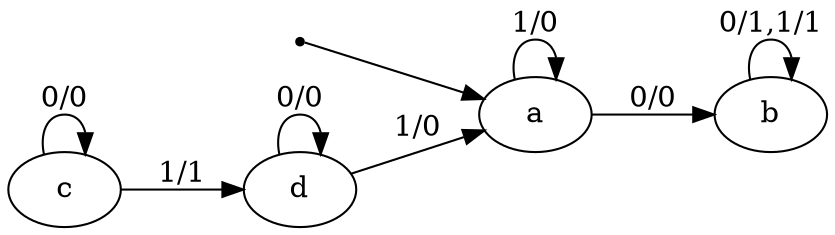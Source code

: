 digraph STG {
	rankdir=LR;
	
	INIT [shape=point];
	a [label="a"];
	b [label="b"];
	c [label="c"];
	d [label="d"];
	
	INIT -> a;
	a -> b [label="0/0"];
	a -> a [label="1/0"];
	b -> b [label="0/1,1/1"];
	c -> c [label="0/0"];
	c -> d [label="1/1"];
	d -> d [label="0/0"];
	d -> a [label="1/0"];
}
